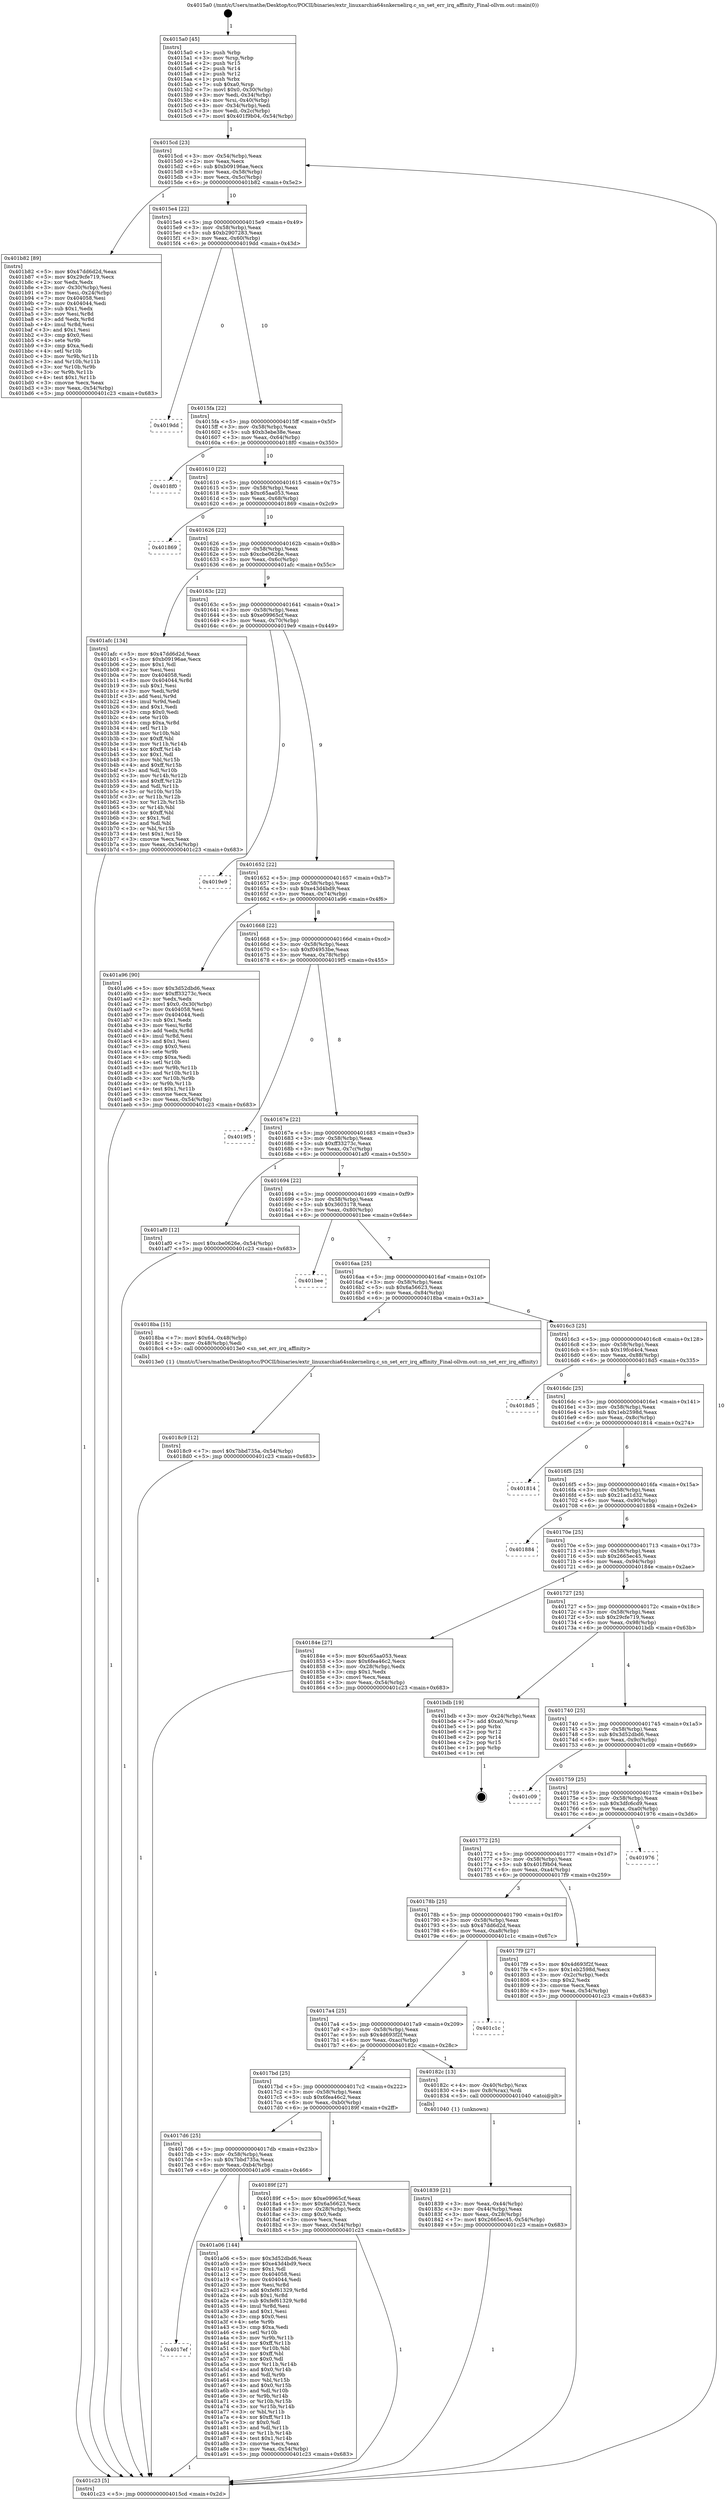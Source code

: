 digraph "0x4015a0" {
  label = "0x4015a0 (/mnt/c/Users/mathe/Desktop/tcc/POCII/binaries/extr_linuxarchia64snkernelirq.c_sn_set_err_irq_affinity_Final-ollvm.out::main(0))"
  labelloc = "t"
  node[shape=record]

  Entry [label="",width=0.3,height=0.3,shape=circle,fillcolor=black,style=filled]
  "0x4015cd" [label="{
     0x4015cd [23]\l
     | [instrs]\l
     &nbsp;&nbsp;0x4015cd \<+3\>: mov -0x54(%rbp),%eax\l
     &nbsp;&nbsp;0x4015d0 \<+2\>: mov %eax,%ecx\l
     &nbsp;&nbsp;0x4015d2 \<+6\>: sub $0xb09196ae,%ecx\l
     &nbsp;&nbsp;0x4015d8 \<+3\>: mov %eax,-0x58(%rbp)\l
     &nbsp;&nbsp;0x4015db \<+3\>: mov %ecx,-0x5c(%rbp)\l
     &nbsp;&nbsp;0x4015de \<+6\>: je 0000000000401b82 \<main+0x5e2\>\l
  }"]
  "0x401b82" [label="{
     0x401b82 [89]\l
     | [instrs]\l
     &nbsp;&nbsp;0x401b82 \<+5\>: mov $0x47dd6d2d,%eax\l
     &nbsp;&nbsp;0x401b87 \<+5\>: mov $0x29cfe719,%ecx\l
     &nbsp;&nbsp;0x401b8c \<+2\>: xor %edx,%edx\l
     &nbsp;&nbsp;0x401b8e \<+3\>: mov -0x30(%rbp),%esi\l
     &nbsp;&nbsp;0x401b91 \<+3\>: mov %esi,-0x24(%rbp)\l
     &nbsp;&nbsp;0x401b94 \<+7\>: mov 0x404058,%esi\l
     &nbsp;&nbsp;0x401b9b \<+7\>: mov 0x404044,%edi\l
     &nbsp;&nbsp;0x401ba2 \<+3\>: sub $0x1,%edx\l
     &nbsp;&nbsp;0x401ba5 \<+3\>: mov %esi,%r8d\l
     &nbsp;&nbsp;0x401ba8 \<+3\>: add %edx,%r8d\l
     &nbsp;&nbsp;0x401bab \<+4\>: imul %r8d,%esi\l
     &nbsp;&nbsp;0x401baf \<+3\>: and $0x1,%esi\l
     &nbsp;&nbsp;0x401bb2 \<+3\>: cmp $0x0,%esi\l
     &nbsp;&nbsp;0x401bb5 \<+4\>: sete %r9b\l
     &nbsp;&nbsp;0x401bb9 \<+3\>: cmp $0xa,%edi\l
     &nbsp;&nbsp;0x401bbc \<+4\>: setl %r10b\l
     &nbsp;&nbsp;0x401bc0 \<+3\>: mov %r9b,%r11b\l
     &nbsp;&nbsp;0x401bc3 \<+3\>: and %r10b,%r11b\l
     &nbsp;&nbsp;0x401bc6 \<+3\>: xor %r10b,%r9b\l
     &nbsp;&nbsp;0x401bc9 \<+3\>: or %r9b,%r11b\l
     &nbsp;&nbsp;0x401bcc \<+4\>: test $0x1,%r11b\l
     &nbsp;&nbsp;0x401bd0 \<+3\>: cmovne %ecx,%eax\l
     &nbsp;&nbsp;0x401bd3 \<+3\>: mov %eax,-0x54(%rbp)\l
     &nbsp;&nbsp;0x401bd6 \<+5\>: jmp 0000000000401c23 \<main+0x683\>\l
  }"]
  "0x4015e4" [label="{
     0x4015e4 [22]\l
     | [instrs]\l
     &nbsp;&nbsp;0x4015e4 \<+5\>: jmp 00000000004015e9 \<main+0x49\>\l
     &nbsp;&nbsp;0x4015e9 \<+3\>: mov -0x58(%rbp),%eax\l
     &nbsp;&nbsp;0x4015ec \<+5\>: sub $0xb2907283,%eax\l
     &nbsp;&nbsp;0x4015f1 \<+3\>: mov %eax,-0x60(%rbp)\l
     &nbsp;&nbsp;0x4015f4 \<+6\>: je 00000000004019dd \<main+0x43d\>\l
  }"]
  Exit [label="",width=0.3,height=0.3,shape=circle,fillcolor=black,style=filled,peripheries=2]
  "0x4019dd" [label="{
     0x4019dd\l
  }", style=dashed]
  "0x4015fa" [label="{
     0x4015fa [22]\l
     | [instrs]\l
     &nbsp;&nbsp;0x4015fa \<+5\>: jmp 00000000004015ff \<main+0x5f\>\l
     &nbsp;&nbsp;0x4015ff \<+3\>: mov -0x58(%rbp),%eax\l
     &nbsp;&nbsp;0x401602 \<+5\>: sub $0xb3ebe38e,%eax\l
     &nbsp;&nbsp;0x401607 \<+3\>: mov %eax,-0x64(%rbp)\l
     &nbsp;&nbsp;0x40160a \<+6\>: je 00000000004018f0 \<main+0x350\>\l
  }"]
  "0x4017ef" [label="{
     0x4017ef\l
  }", style=dashed]
  "0x4018f0" [label="{
     0x4018f0\l
  }", style=dashed]
  "0x401610" [label="{
     0x401610 [22]\l
     | [instrs]\l
     &nbsp;&nbsp;0x401610 \<+5\>: jmp 0000000000401615 \<main+0x75\>\l
     &nbsp;&nbsp;0x401615 \<+3\>: mov -0x58(%rbp),%eax\l
     &nbsp;&nbsp;0x401618 \<+5\>: sub $0xc65aa053,%eax\l
     &nbsp;&nbsp;0x40161d \<+3\>: mov %eax,-0x68(%rbp)\l
     &nbsp;&nbsp;0x401620 \<+6\>: je 0000000000401869 \<main+0x2c9\>\l
  }"]
  "0x401a06" [label="{
     0x401a06 [144]\l
     | [instrs]\l
     &nbsp;&nbsp;0x401a06 \<+5\>: mov $0x3d52dbd6,%eax\l
     &nbsp;&nbsp;0x401a0b \<+5\>: mov $0xe43d4bd9,%ecx\l
     &nbsp;&nbsp;0x401a10 \<+2\>: mov $0x1,%dl\l
     &nbsp;&nbsp;0x401a12 \<+7\>: mov 0x404058,%esi\l
     &nbsp;&nbsp;0x401a19 \<+7\>: mov 0x404044,%edi\l
     &nbsp;&nbsp;0x401a20 \<+3\>: mov %esi,%r8d\l
     &nbsp;&nbsp;0x401a23 \<+7\>: add $0xfef61329,%r8d\l
     &nbsp;&nbsp;0x401a2a \<+4\>: sub $0x1,%r8d\l
     &nbsp;&nbsp;0x401a2e \<+7\>: sub $0xfef61329,%r8d\l
     &nbsp;&nbsp;0x401a35 \<+4\>: imul %r8d,%esi\l
     &nbsp;&nbsp;0x401a39 \<+3\>: and $0x1,%esi\l
     &nbsp;&nbsp;0x401a3c \<+3\>: cmp $0x0,%esi\l
     &nbsp;&nbsp;0x401a3f \<+4\>: sete %r9b\l
     &nbsp;&nbsp;0x401a43 \<+3\>: cmp $0xa,%edi\l
     &nbsp;&nbsp;0x401a46 \<+4\>: setl %r10b\l
     &nbsp;&nbsp;0x401a4a \<+3\>: mov %r9b,%r11b\l
     &nbsp;&nbsp;0x401a4d \<+4\>: xor $0xff,%r11b\l
     &nbsp;&nbsp;0x401a51 \<+3\>: mov %r10b,%bl\l
     &nbsp;&nbsp;0x401a54 \<+3\>: xor $0xff,%bl\l
     &nbsp;&nbsp;0x401a57 \<+3\>: xor $0x0,%dl\l
     &nbsp;&nbsp;0x401a5a \<+3\>: mov %r11b,%r14b\l
     &nbsp;&nbsp;0x401a5d \<+4\>: and $0x0,%r14b\l
     &nbsp;&nbsp;0x401a61 \<+3\>: and %dl,%r9b\l
     &nbsp;&nbsp;0x401a64 \<+3\>: mov %bl,%r15b\l
     &nbsp;&nbsp;0x401a67 \<+4\>: and $0x0,%r15b\l
     &nbsp;&nbsp;0x401a6b \<+3\>: and %dl,%r10b\l
     &nbsp;&nbsp;0x401a6e \<+3\>: or %r9b,%r14b\l
     &nbsp;&nbsp;0x401a71 \<+3\>: or %r10b,%r15b\l
     &nbsp;&nbsp;0x401a74 \<+3\>: xor %r15b,%r14b\l
     &nbsp;&nbsp;0x401a77 \<+3\>: or %bl,%r11b\l
     &nbsp;&nbsp;0x401a7a \<+4\>: xor $0xff,%r11b\l
     &nbsp;&nbsp;0x401a7e \<+3\>: or $0x0,%dl\l
     &nbsp;&nbsp;0x401a81 \<+3\>: and %dl,%r11b\l
     &nbsp;&nbsp;0x401a84 \<+3\>: or %r11b,%r14b\l
     &nbsp;&nbsp;0x401a87 \<+4\>: test $0x1,%r14b\l
     &nbsp;&nbsp;0x401a8b \<+3\>: cmovne %ecx,%eax\l
     &nbsp;&nbsp;0x401a8e \<+3\>: mov %eax,-0x54(%rbp)\l
     &nbsp;&nbsp;0x401a91 \<+5\>: jmp 0000000000401c23 \<main+0x683\>\l
  }"]
  "0x401869" [label="{
     0x401869\l
  }", style=dashed]
  "0x401626" [label="{
     0x401626 [22]\l
     | [instrs]\l
     &nbsp;&nbsp;0x401626 \<+5\>: jmp 000000000040162b \<main+0x8b\>\l
     &nbsp;&nbsp;0x40162b \<+3\>: mov -0x58(%rbp),%eax\l
     &nbsp;&nbsp;0x40162e \<+5\>: sub $0xcbe0626e,%eax\l
     &nbsp;&nbsp;0x401633 \<+3\>: mov %eax,-0x6c(%rbp)\l
     &nbsp;&nbsp;0x401636 \<+6\>: je 0000000000401afc \<main+0x55c\>\l
  }"]
  "0x4018c9" [label="{
     0x4018c9 [12]\l
     | [instrs]\l
     &nbsp;&nbsp;0x4018c9 \<+7\>: movl $0x7bbd735a,-0x54(%rbp)\l
     &nbsp;&nbsp;0x4018d0 \<+5\>: jmp 0000000000401c23 \<main+0x683\>\l
  }"]
  "0x401afc" [label="{
     0x401afc [134]\l
     | [instrs]\l
     &nbsp;&nbsp;0x401afc \<+5\>: mov $0x47dd6d2d,%eax\l
     &nbsp;&nbsp;0x401b01 \<+5\>: mov $0xb09196ae,%ecx\l
     &nbsp;&nbsp;0x401b06 \<+2\>: mov $0x1,%dl\l
     &nbsp;&nbsp;0x401b08 \<+2\>: xor %esi,%esi\l
     &nbsp;&nbsp;0x401b0a \<+7\>: mov 0x404058,%edi\l
     &nbsp;&nbsp;0x401b11 \<+8\>: mov 0x404044,%r8d\l
     &nbsp;&nbsp;0x401b19 \<+3\>: sub $0x1,%esi\l
     &nbsp;&nbsp;0x401b1c \<+3\>: mov %edi,%r9d\l
     &nbsp;&nbsp;0x401b1f \<+3\>: add %esi,%r9d\l
     &nbsp;&nbsp;0x401b22 \<+4\>: imul %r9d,%edi\l
     &nbsp;&nbsp;0x401b26 \<+3\>: and $0x1,%edi\l
     &nbsp;&nbsp;0x401b29 \<+3\>: cmp $0x0,%edi\l
     &nbsp;&nbsp;0x401b2c \<+4\>: sete %r10b\l
     &nbsp;&nbsp;0x401b30 \<+4\>: cmp $0xa,%r8d\l
     &nbsp;&nbsp;0x401b34 \<+4\>: setl %r11b\l
     &nbsp;&nbsp;0x401b38 \<+3\>: mov %r10b,%bl\l
     &nbsp;&nbsp;0x401b3b \<+3\>: xor $0xff,%bl\l
     &nbsp;&nbsp;0x401b3e \<+3\>: mov %r11b,%r14b\l
     &nbsp;&nbsp;0x401b41 \<+4\>: xor $0xff,%r14b\l
     &nbsp;&nbsp;0x401b45 \<+3\>: xor $0x1,%dl\l
     &nbsp;&nbsp;0x401b48 \<+3\>: mov %bl,%r15b\l
     &nbsp;&nbsp;0x401b4b \<+4\>: and $0xff,%r15b\l
     &nbsp;&nbsp;0x401b4f \<+3\>: and %dl,%r10b\l
     &nbsp;&nbsp;0x401b52 \<+3\>: mov %r14b,%r12b\l
     &nbsp;&nbsp;0x401b55 \<+4\>: and $0xff,%r12b\l
     &nbsp;&nbsp;0x401b59 \<+3\>: and %dl,%r11b\l
     &nbsp;&nbsp;0x401b5c \<+3\>: or %r10b,%r15b\l
     &nbsp;&nbsp;0x401b5f \<+3\>: or %r11b,%r12b\l
     &nbsp;&nbsp;0x401b62 \<+3\>: xor %r12b,%r15b\l
     &nbsp;&nbsp;0x401b65 \<+3\>: or %r14b,%bl\l
     &nbsp;&nbsp;0x401b68 \<+3\>: xor $0xff,%bl\l
     &nbsp;&nbsp;0x401b6b \<+3\>: or $0x1,%dl\l
     &nbsp;&nbsp;0x401b6e \<+2\>: and %dl,%bl\l
     &nbsp;&nbsp;0x401b70 \<+3\>: or %bl,%r15b\l
     &nbsp;&nbsp;0x401b73 \<+4\>: test $0x1,%r15b\l
     &nbsp;&nbsp;0x401b77 \<+3\>: cmovne %ecx,%eax\l
     &nbsp;&nbsp;0x401b7a \<+3\>: mov %eax,-0x54(%rbp)\l
     &nbsp;&nbsp;0x401b7d \<+5\>: jmp 0000000000401c23 \<main+0x683\>\l
  }"]
  "0x40163c" [label="{
     0x40163c [22]\l
     | [instrs]\l
     &nbsp;&nbsp;0x40163c \<+5\>: jmp 0000000000401641 \<main+0xa1\>\l
     &nbsp;&nbsp;0x401641 \<+3\>: mov -0x58(%rbp),%eax\l
     &nbsp;&nbsp;0x401644 \<+5\>: sub $0xe09965cf,%eax\l
     &nbsp;&nbsp;0x401649 \<+3\>: mov %eax,-0x70(%rbp)\l
     &nbsp;&nbsp;0x40164c \<+6\>: je 00000000004019e9 \<main+0x449\>\l
  }"]
  "0x4017d6" [label="{
     0x4017d6 [25]\l
     | [instrs]\l
     &nbsp;&nbsp;0x4017d6 \<+5\>: jmp 00000000004017db \<main+0x23b\>\l
     &nbsp;&nbsp;0x4017db \<+3\>: mov -0x58(%rbp),%eax\l
     &nbsp;&nbsp;0x4017de \<+5\>: sub $0x7bbd735a,%eax\l
     &nbsp;&nbsp;0x4017e3 \<+6\>: mov %eax,-0xb4(%rbp)\l
     &nbsp;&nbsp;0x4017e9 \<+6\>: je 0000000000401a06 \<main+0x466\>\l
  }"]
  "0x4019e9" [label="{
     0x4019e9\l
  }", style=dashed]
  "0x401652" [label="{
     0x401652 [22]\l
     | [instrs]\l
     &nbsp;&nbsp;0x401652 \<+5\>: jmp 0000000000401657 \<main+0xb7\>\l
     &nbsp;&nbsp;0x401657 \<+3\>: mov -0x58(%rbp),%eax\l
     &nbsp;&nbsp;0x40165a \<+5\>: sub $0xe43d4bd9,%eax\l
     &nbsp;&nbsp;0x40165f \<+3\>: mov %eax,-0x74(%rbp)\l
     &nbsp;&nbsp;0x401662 \<+6\>: je 0000000000401a96 \<main+0x4f6\>\l
  }"]
  "0x40189f" [label="{
     0x40189f [27]\l
     | [instrs]\l
     &nbsp;&nbsp;0x40189f \<+5\>: mov $0xe09965cf,%eax\l
     &nbsp;&nbsp;0x4018a4 \<+5\>: mov $0x6a56623,%ecx\l
     &nbsp;&nbsp;0x4018a9 \<+3\>: mov -0x28(%rbp),%edx\l
     &nbsp;&nbsp;0x4018ac \<+3\>: cmp $0x0,%edx\l
     &nbsp;&nbsp;0x4018af \<+3\>: cmove %ecx,%eax\l
     &nbsp;&nbsp;0x4018b2 \<+3\>: mov %eax,-0x54(%rbp)\l
     &nbsp;&nbsp;0x4018b5 \<+5\>: jmp 0000000000401c23 \<main+0x683\>\l
  }"]
  "0x401a96" [label="{
     0x401a96 [90]\l
     | [instrs]\l
     &nbsp;&nbsp;0x401a96 \<+5\>: mov $0x3d52dbd6,%eax\l
     &nbsp;&nbsp;0x401a9b \<+5\>: mov $0xff33273c,%ecx\l
     &nbsp;&nbsp;0x401aa0 \<+2\>: xor %edx,%edx\l
     &nbsp;&nbsp;0x401aa2 \<+7\>: movl $0x0,-0x30(%rbp)\l
     &nbsp;&nbsp;0x401aa9 \<+7\>: mov 0x404058,%esi\l
     &nbsp;&nbsp;0x401ab0 \<+7\>: mov 0x404044,%edi\l
     &nbsp;&nbsp;0x401ab7 \<+3\>: sub $0x1,%edx\l
     &nbsp;&nbsp;0x401aba \<+3\>: mov %esi,%r8d\l
     &nbsp;&nbsp;0x401abd \<+3\>: add %edx,%r8d\l
     &nbsp;&nbsp;0x401ac0 \<+4\>: imul %r8d,%esi\l
     &nbsp;&nbsp;0x401ac4 \<+3\>: and $0x1,%esi\l
     &nbsp;&nbsp;0x401ac7 \<+3\>: cmp $0x0,%esi\l
     &nbsp;&nbsp;0x401aca \<+4\>: sete %r9b\l
     &nbsp;&nbsp;0x401ace \<+3\>: cmp $0xa,%edi\l
     &nbsp;&nbsp;0x401ad1 \<+4\>: setl %r10b\l
     &nbsp;&nbsp;0x401ad5 \<+3\>: mov %r9b,%r11b\l
     &nbsp;&nbsp;0x401ad8 \<+3\>: and %r10b,%r11b\l
     &nbsp;&nbsp;0x401adb \<+3\>: xor %r10b,%r9b\l
     &nbsp;&nbsp;0x401ade \<+3\>: or %r9b,%r11b\l
     &nbsp;&nbsp;0x401ae1 \<+4\>: test $0x1,%r11b\l
     &nbsp;&nbsp;0x401ae5 \<+3\>: cmovne %ecx,%eax\l
     &nbsp;&nbsp;0x401ae8 \<+3\>: mov %eax,-0x54(%rbp)\l
     &nbsp;&nbsp;0x401aeb \<+5\>: jmp 0000000000401c23 \<main+0x683\>\l
  }"]
  "0x401668" [label="{
     0x401668 [22]\l
     | [instrs]\l
     &nbsp;&nbsp;0x401668 \<+5\>: jmp 000000000040166d \<main+0xcd\>\l
     &nbsp;&nbsp;0x40166d \<+3\>: mov -0x58(%rbp),%eax\l
     &nbsp;&nbsp;0x401670 \<+5\>: sub $0xf04953be,%eax\l
     &nbsp;&nbsp;0x401675 \<+3\>: mov %eax,-0x78(%rbp)\l
     &nbsp;&nbsp;0x401678 \<+6\>: je 00000000004019f5 \<main+0x455\>\l
  }"]
  "0x401839" [label="{
     0x401839 [21]\l
     | [instrs]\l
     &nbsp;&nbsp;0x401839 \<+3\>: mov %eax,-0x44(%rbp)\l
     &nbsp;&nbsp;0x40183c \<+3\>: mov -0x44(%rbp),%eax\l
     &nbsp;&nbsp;0x40183f \<+3\>: mov %eax,-0x28(%rbp)\l
     &nbsp;&nbsp;0x401842 \<+7\>: movl $0x2665ec45,-0x54(%rbp)\l
     &nbsp;&nbsp;0x401849 \<+5\>: jmp 0000000000401c23 \<main+0x683\>\l
  }"]
  "0x4019f5" [label="{
     0x4019f5\l
  }", style=dashed]
  "0x40167e" [label="{
     0x40167e [22]\l
     | [instrs]\l
     &nbsp;&nbsp;0x40167e \<+5\>: jmp 0000000000401683 \<main+0xe3\>\l
     &nbsp;&nbsp;0x401683 \<+3\>: mov -0x58(%rbp),%eax\l
     &nbsp;&nbsp;0x401686 \<+5\>: sub $0xff33273c,%eax\l
     &nbsp;&nbsp;0x40168b \<+3\>: mov %eax,-0x7c(%rbp)\l
     &nbsp;&nbsp;0x40168e \<+6\>: je 0000000000401af0 \<main+0x550\>\l
  }"]
  "0x4017bd" [label="{
     0x4017bd [25]\l
     | [instrs]\l
     &nbsp;&nbsp;0x4017bd \<+5\>: jmp 00000000004017c2 \<main+0x222\>\l
     &nbsp;&nbsp;0x4017c2 \<+3\>: mov -0x58(%rbp),%eax\l
     &nbsp;&nbsp;0x4017c5 \<+5\>: sub $0x6fea46c2,%eax\l
     &nbsp;&nbsp;0x4017ca \<+6\>: mov %eax,-0xb0(%rbp)\l
     &nbsp;&nbsp;0x4017d0 \<+6\>: je 000000000040189f \<main+0x2ff\>\l
  }"]
  "0x401af0" [label="{
     0x401af0 [12]\l
     | [instrs]\l
     &nbsp;&nbsp;0x401af0 \<+7\>: movl $0xcbe0626e,-0x54(%rbp)\l
     &nbsp;&nbsp;0x401af7 \<+5\>: jmp 0000000000401c23 \<main+0x683\>\l
  }"]
  "0x401694" [label="{
     0x401694 [22]\l
     | [instrs]\l
     &nbsp;&nbsp;0x401694 \<+5\>: jmp 0000000000401699 \<main+0xf9\>\l
     &nbsp;&nbsp;0x401699 \<+3\>: mov -0x58(%rbp),%eax\l
     &nbsp;&nbsp;0x40169c \<+5\>: sub $0x3603178,%eax\l
     &nbsp;&nbsp;0x4016a1 \<+3\>: mov %eax,-0x80(%rbp)\l
     &nbsp;&nbsp;0x4016a4 \<+6\>: je 0000000000401bee \<main+0x64e\>\l
  }"]
  "0x40182c" [label="{
     0x40182c [13]\l
     | [instrs]\l
     &nbsp;&nbsp;0x40182c \<+4\>: mov -0x40(%rbp),%rax\l
     &nbsp;&nbsp;0x401830 \<+4\>: mov 0x8(%rax),%rdi\l
     &nbsp;&nbsp;0x401834 \<+5\>: call 0000000000401040 \<atoi@plt\>\l
     | [calls]\l
     &nbsp;&nbsp;0x401040 \{1\} (unknown)\l
  }"]
  "0x401bee" [label="{
     0x401bee\l
  }", style=dashed]
  "0x4016aa" [label="{
     0x4016aa [25]\l
     | [instrs]\l
     &nbsp;&nbsp;0x4016aa \<+5\>: jmp 00000000004016af \<main+0x10f\>\l
     &nbsp;&nbsp;0x4016af \<+3\>: mov -0x58(%rbp),%eax\l
     &nbsp;&nbsp;0x4016b2 \<+5\>: sub $0x6a56623,%eax\l
     &nbsp;&nbsp;0x4016b7 \<+6\>: mov %eax,-0x84(%rbp)\l
     &nbsp;&nbsp;0x4016bd \<+6\>: je 00000000004018ba \<main+0x31a\>\l
  }"]
  "0x4017a4" [label="{
     0x4017a4 [25]\l
     | [instrs]\l
     &nbsp;&nbsp;0x4017a4 \<+5\>: jmp 00000000004017a9 \<main+0x209\>\l
     &nbsp;&nbsp;0x4017a9 \<+3\>: mov -0x58(%rbp),%eax\l
     &nbsp;&nbsp;0x4017ac \<+5\>: sub $0x4d693f2f,%eax\l
     &nbsp;&nbsp;0x4017b1 \<+6\>: mov %eax,-0xac(%rbp)\l
     &nbsp;&nbsp;0x4017b7 \<+6\>: je 000000000040182c \<main+0x28c\>\l
  }"]
  "0x4018ba" [label="{
     0x4018ba [15]\l
     | [instrs]\l
     &nbsp;&nbsp;0x4018ba \<+7\>: movl $0x64,-0x48(%rbp)\l
     &nbsp;&nbsp;0x4018c1 \<+3\>: mov -0x48(%rbp),%edi\l
     &nbsp;&nbsp;0x4018c4 \<+5\>: call 00000000004013e0 \<sn_set_err_irq_affinity\>\l
     | [calls]\l
     &nbsp;&nbsp;0x4013e0 \{1\} (/mnt/c/Users/mathe/Desktop/tcc/POCII/binaries/extr_linuxarchia64snkernelirq.c_sn_set_err_irq_affinity_Final-ollvm.out::sn_set_err_irq_affinity)\l
  }"]
  "0x4016c3" [label="{
     0x4016c3 [25]\l
     | [instrs]\l
     &nbsp;&nbsp;0x4016c3 \<+5\>: jmp 00000000004016c8 \<main+0x128\>\l
     &nbsp;&nbsp;0x4016c8 \<+3\>: mov -0x58(%rbp),%eax\l
     &nbsp;&nbsp;0x4016cb \<+5\>: sub $0x19fcd4c4,%eax\l
     &nbsp;&nbsp;0x4016d0 \<+6\>: mov %eax,-0x88(%rbp)\l
     &nbsp;&nbsp;0x4016d6 \<+6\>: je 00000000004018d5 \<main+0x335\>\l
  }"]
  "0x401c1c" [label="{
     0x401c1c\l
  }", style=dashed]
  "0x4018d5" [label="{
     0x4018d5\l
  }", style=dashed]
  "0x4016dc" [label="{
     0x4016dc [25]\l
     | [instrs]\l
     &nbsp;&nbsp;0x4016dc \<+5\>: jmp 00000000004016e1 \<main+0x141\>\l
     &nbsp;&nbsp;0x4016e1 \<+3\>: mov -0x58(%rbp),%eax\l
     &nbsp;&nbsp;0x4016e4 \<+5\>: sub $0x1eb2598d,%eax\l
     &nbsp;&nbsp;0x4016e9 \<+6\>: mov %eax,-0x8c(%rbp)\l
     &nbsp;&nbsp;0x4016ef \<+6\>: je 0000000000401814 \<main+0x274\>\l
  }"]
  "0x4015a0" [label="{
     0x4015a0 [45]\l
     | [instrs]\l
     &nbsp;&nbsp;0x4015a0 \<+1\>: push %rbp\l
     &nbsp;&nbsp;0x4015a1 \<+3\>: mov %rsp,%rbp\l
     &nbsp;&nbsp;0x4015a4 \<+2\>: push %r15\l
     &nbsp;&nbsp;0x4015a6 \<+2\>: push %r14\l
     &nbsp;&nbsp;0x4015a8 \<+2\>: push %r12\l
     &nbsp;&nbsp;0x4015aa \<+1\>: push %rbx\l
     &nbsp;&nbsp;0x4015ab \<+7\>: sub $0xa0,%rsp\l
     &nbsp;&nbsp;0x4015b2 \<+7\>: movl $0x0,-0x30(%rbp)\l
     &nbsp;&nbsp;0x4015b9 \<+3\>: mov %edi,-0x34(%rbp)\l
     &nbsp;&nbsp;0x4015bc \<+4\>: mov %rsi,-0x40(%rbp)\l
     &nbsp;&nbsp;0x4015c0 \<+3\>: mov -0x34(%rbp),%edi\l
     &nbsp;&nbsp;0x4015c3 \<+3\>: mov %edi,-0x2c(%rbp)\l
     &nbsp;&nbsp;0x4015c6 \<+7\>: movl $0x401f9b04,-0x54(%rbp)\l
  }"]
  "0x401814" [label="{
     0x401814\l
  }", style=dashed]
  "0x4016f5" [label="{
     0x4016f5 [25]\l
     | [instrs]\l
     &nbsp;&nbsp;0x4016f5 \<+5\>: jmp 00000000004016fa \<main+0x15a\>\l
     &nbsp;&nbsp;0x4016fa \<+3\>: mov -0x58(%rbp),%eax\l
     &nbsp;&nbsp;0x4016fd \<+5\>: sub $0x21ad1d32,%eax\l
     &nbsp;&nbsp;0x401702 \<+6\>: mov %eax,-0x90(%rbp)\l
     &nbsp;&nbsp;0x401708 \<+6\>: je 0000000000401884 \<main+0x2e4\>\l
  }"]
  "0x401c23" [label="{
     0x401c23 [5]\l
     | [instrs]\l
     &nbsp;&nbsp;0x401c23 \<+5\>: jmp 00000000004015cd \<main+0x2d\>\l
  }"]
  "0x401884" [label="{
     0x401884\l
  }", style=dashed]
  "0x40170e" [label="{
     0x40170e [25]\l
     | [instrs]\l
     &nbsp;&nbsp;0x40170e \<+5\>: jmp 0000000000401713 \<main+0x173\>\l
     &nbsp;&nbsp;0x401713 \<+3\>: mov -0x58(%rbp),%eax\l
     &nbsp;&nbsp;0x401716 \<+5\>: sub $0x2665ec45,%eax\l
     &nbsp;&nbsp;0x40171b \<+6\>: mov %eax,-0x94(%rbp)\l
     &nbsp;&nbsp;0x401721 \<+6\>: je 000000000040184e \<main+0x2ae\>\l
  }"]
  "0x40178b" [label="{
     0x40178b [25]\l
     | [instrs]\l
     &nbsp;&nbsp;0x40178b \<+5\>: jmp 0000000000401790 \<main+0x1f0\>\l
     &nbsp;&nbsp;0x401790 \<+3\>: mov -0x58(%rbp),%eax\l
     &nbsp;&nbsp;0x401793 \<+5\>: sub $0x47dd6d2d,%eax\l
     &nbsp;&nbsp;0x401798 \<+6\>: mov %eax,-0xa8(%rbp)\l
     &nbsp;&nbsp;0x40179e \<+6\>: je 0000000000401c1c \<main+0x67c\>\l
  }"]
  "0x40184e" [label="{
     0x40184e [27]\l
     | [instrs]\l
     &nbsp;&nbsp;0x40184e \<+5\>: mov $0xc65aa053,%eax\l
     &nbsp;&nbsp;0x401853 \<+5\>: mov $0x6fea46c2,%ecx\l
     &nbsp;&nbsp;0x401858 \<+3\>: mov -0x28(%rbp),%edx\l
     &nbsp;&nbsp;0x40185b \<+3\>: cmp $0x1,%edx\l
     &nbsp;&nbsp;0x40185e \<+3\>: cmovl %ecx,%eax\l
     &nbsp;&nbsp;0x401861 \<+3\>: mov %eax,-0x54(%rbp)\l
     &nbsp;&nbsp;0x401864 \<+5\>: jmp 0000000000401c23 \<main+0x683\>\l
  }"]
  "0x401727" [label="{
     0x401727 [25]\l
     | [instrs]\l
     &nbsp;&nbsp;0x401727 \<+5\>: jmp 000000000040172c \<main+0x18c\>\l
     &nbsp;&nbsp;0x40172c \<+3\>: mov -0x58(%rbp),%eax\l
     &nbsp;&nbsp;0x40172f \<+5\>: sub $0x29cfe719,%eax\l
     &nbsp;&nbsp;0x401734 \<+6\>: mov %eax,-0x98(%rbp)\l
     &nbsp;&nbsp;0x40173a \<+6\>: je 0000000000401bdb \<main+0x63b\>\l
  }"]
  "0x4017f9" [label="{
     0x4017f9 [27]\l
     | [instrs]\l
     &nbsp;&nbsp;0x4017f9 \<+5\>: mov $0x4d693f2f,%eax\l
     &nbsp;&nbsp;0x4017fe \<+5\>: mov $0x1eb2598d,%ecx\l
     &nbsp;&nbsp;0x401803 \<+3\>: mov -0x2c(%rbp),%edx\l
     &nbsp;&nbsp;0x401806 \<+3\>: cmp $0x2,%edx\l
     &nbsp;&nbsp;0x401809 \<+3\>: cmovne %ecx,%eax\l
     &nbsp;&nbsp;0x40180c \<+3\>: mov %eax,-0x54(%rbp)\l
     &nbsp;&nbsp;0x40180f \<+5\>: jmp 0000000000401c23 \<main+0x683\>\l
  }"]
  "0x401bdb" [label="{
     0x401bdb [19]\l
     | [instrs]\l
     &nbsp;&nbsp;0x401bdb \<+3\>: mov -0x24(%rbp),%eax\l
     &nbsp;&nbsp;0x401bde \<+7\>: add $0xa0,%rsp\l
     &nbsp;&nbsp;0x401be5 \<+1\>: pop %rbx\l
     &nbsp;&nbsp;0x401be6 \<+2\>: pop %r12\l
     &nbsp;&nbsp;0x401be8 \<+2\>: pop %r14\l
     &nbsp;&nbsp;0x401bea \<+2\>: pop %r15\l
     &nbsp;&nbsp;0x401bec \<+1\>: pop %rbp\l
     &nbsp;&nbsp;0x401bed \<+1\>: ret\l
  }"]
  "0x401740" [label="{
     0x401740 [25]\l
     | [instrs]\l
     &nbsp;&nbsp;0x401740 \<+5\>: jmp 0000000000401745 \<main+0x1a5\>\l
     &nbsp;&nbsp;0x401745 \<+3\>: mov -0x58(%rbp),%eax\l
     &nbsp;&nbsp;0x401748 \<+5\>: sub $0x3d52dbd6,%eax\l
     &nbsp;&nbsp;0x40174d \<+6\>: mov %eax,-0x9c(%rbp)\l
     &nbsp;&nbsp;0x401753 \<+6\>: je 0000000000401c09 \<main+0x669\>\l
  }"]
  "0x401772" [label="{
     0x401772 [25]\l
     | [instrs]\l
     &nbsp;&nbsp;0x401772 \<+5\>: jmp 0000000000401777 \<main+0x1d7\>\l
     &nbsp;&nbsp;0x401777 \<+3\>: mov -0x58(%rbp),%eax\l
     &nbsp;&nbsp;0x40177a \<+5\>: sub $0x401f9b04,%eax\l
     &nbsp;&nbsp;0x40177f \<+6\>: mov %eax,-0xa4(%rbp)\l
     &nbsp;&nbsp;0x401785 \<+6\>: je 00000000004017f9 \<main+0x259\>\l
  }"]
  "0x401c09" [label="{
     0x401c09\l
  }", style=dashed]
  "0x401759" [label="{
     0x401759 [25]\l
     | [instrs]\l
     &nbsp;&nbsp;0x401759 \<+5\>: jmp 000000000040175e \<main+0x1be\>\l
     &nbsp;&nbsp;0x40175e \<+3\>: mov -0x58(%rbp),%eax\l
     &nbsp;&nbsp;0x401761 \<+5\>: sub $0x3dfc6cd9,%eax\l
     &nbsp;&nbsp;0x401766 \<+6\>: mov %eax,-0xa0(%rbp)\l
     &nbsp;&nbsp;0x40176c \<+6\>: je 0000000000401976 \<main+0x3d6\>\l
  }"]
  "0x401976" [label="{
     0x401976\l
  }", style=dashed]
  Entry -> "0x4015a0" [label=" 1"]
  "0x4015cd" -> "0x401b82" [label=" 1"]
  "0x4015cd" -> "0x4015e4" [label=" 10"]
  "0x401bdb" -> Exit [label=" 1"]
  "0x4015e4" -> "0x4019dd" [label=" 0"]
  "0x4015e4" -> "0x4015fa" [label=" 10"]
  "0x401b82" -> "0x401c23" [label=" 1"]
  "0x4015fa" -> "0x4018f0" [label=" 0"]
  "0x4015fa" -> "0x401610" [label=" 10"]
  "0x401afc" -> "0x401c23" [label=" 1"]
  "0x401610" -> "0x401869" [label=" 0"]
  "0x401610" -> "0x401626" [label=" 10"]
  "0x401af0" -> "0x401c23" [label=" 1"]
  "0x401626" -> "0x401afc" [label=" 1"]
  "0x401626" -> "0x40163c" [label=" 9"]
  "0x401a06" -> "0x401c23" [label=" 1"]
  "0x40163c" -> "0x4019e9" [label=" 0"]
  "0x40163c" -> "0x401652" [label=" 9"]
  "0x4017d6" -> "0x4017ef" [label=" 0"]
  "0x401652" -> "0x401a96" [label=" 1"]
  "0x401652" -> "0x401668" [label=" 8"]
  "0x4017d6" -> "0x401a06" [label=" 1"]
  "0x401668" -> "0x4019f5" [label=" 0"]
  "0x401668" -> "0x40167e" [label=" 8"]
  "0x4018c9" -> "0x401c23" [label=" 1"]
  "0x40167e" -> "0x401af0" [label=" 1"]
  "0x40167e" -> "0x401694" [label=" 7"]
  "0x4018ba" -> "0x4018c9" [label=" 1"]
  "0x401694" -> "0x401bee" [label=" 0"]
  "0x401694" -> "0x4016aa" [label=" 7"]
  "0x40189f" -> "0x401c23" [label=" 1"]
  "0x4016aa" -> "0x4018ba" [label=" 1"]
  "0x4016aa" -> "0x4016c3" [label=" 6"]
  "0x4017bd" -> "0x40189f" [label=" 1"]
  "0x4016c3" -> "0x4018d5" [label=" 0"]
  "0x4016c3" -> "0x4016dc" [label=" 6"]
  "0x401a96" -> "0x401c23" [label=" 1"]
  "0x4016dc" -> "0x401814" [label=" 0"]
  "0x4016dc" -> "0x4016f5" [label=" 6"]
  "0x401839" -> "0x401c23" [label=" 1"]
  "0x4016f5" -> "0x401884" [label=" 0"]
  "0x4016f5" -> "0x40170e" [label=" 6"]
  "0x40182c" -> "0x401839" [label=" 1"]
  "0x40170e" -> "0x40184e" [label=" 1"]
  "0x40170e" -> "0x401727" [label=" 5"]
  "0x4017a4" -> "0x4017bd" [label=" 2"]
  "0x401727" -> "0x401bdb" [label=" 1"]
  "0x401727" -> "0x401740" [label=" 4"]
  "0x4017a4" -> "0x40182c" [label=" 1"]
  "0x401740" -> "0x401c09" [label=" 0"]
  "0x401740" -> "0x401759" [label=" 4"]
  "0x40178b" -> "0x4017a4" [label=" 3"]
  "0x401759" -> "0x401976" [label=" 0"]
  "0x401759" -> "0x401772" [label=" 4"]
  "0x4017bd" -> "0x4017d6" [label=" 1"]
  "0x401772" -> "0x4017f9" [label=" 1"]
  "0x401772" -> "0x40178b" [label=" 3"]
  "0x4017f9" -> "0x401c23" [label=" 1"]
  "0x4015a0" -> "0x4015cd" [label=" 1"]
  "0x401c23" -> "0x4015cd" [label=" 10"]
  "0x40184e" -> "0x401c23" [label=" 1"]
  "0x40178b" -> "0x401c1c" [label=" 0"]
}
